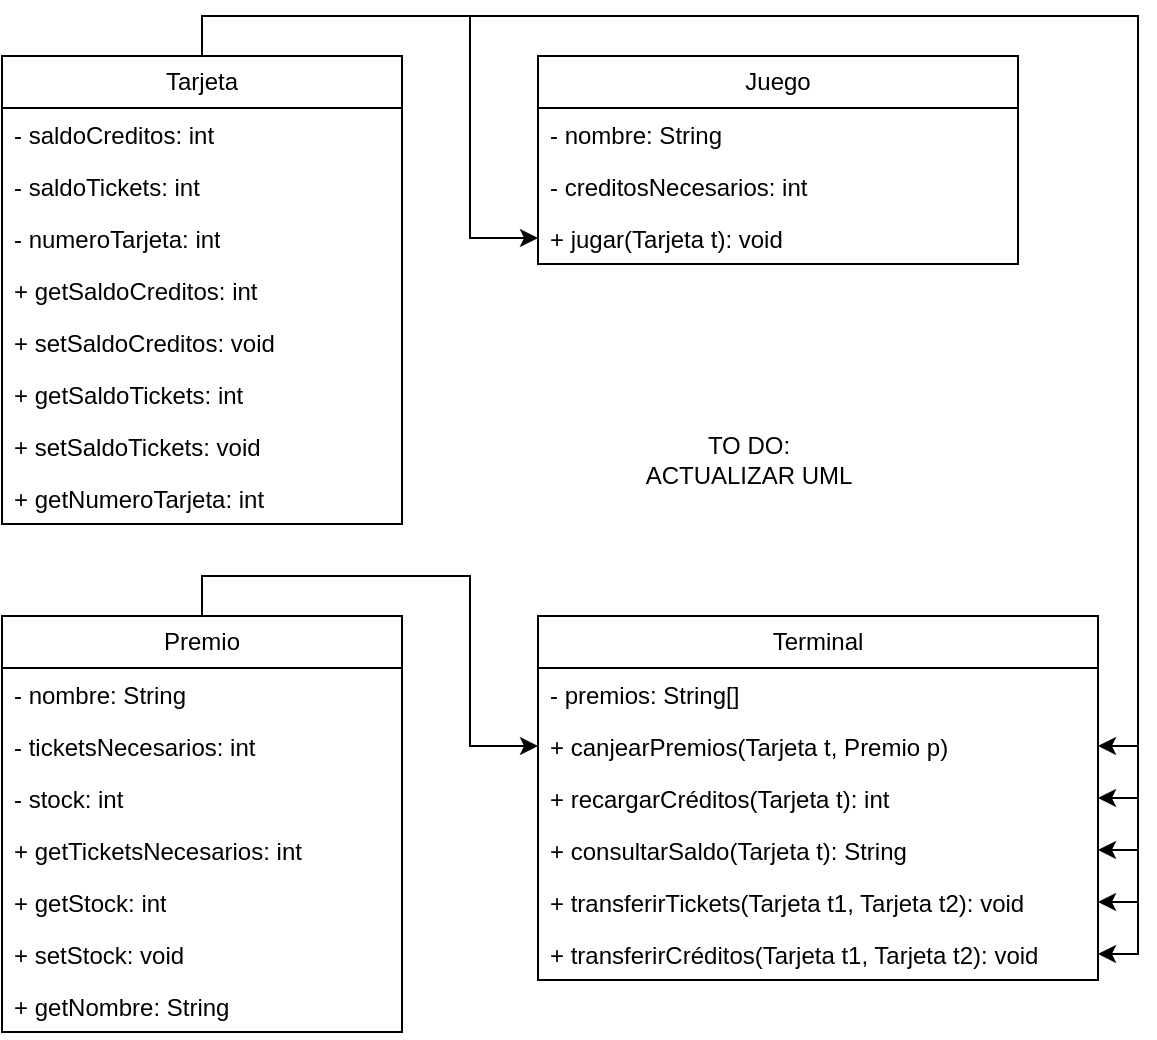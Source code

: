 <mxfile version="22.1.7" type="device">
  <diagram name="Página-1" id="wa5kcKq3e18CeOB7k1VS">
    <mxGraphModel dx="1230" dy="1056" grid="0" gridSize="10" guides="1" tooltips="1" connect="1" arrows="1" fold="1" page="0" pageScale="1" pageWidth="827" pageHeight="1169" math="0" shadow="0">
      <root>
        <mxCell id="0" />
        <mxCell id="1" parent="0" />
        <mxCell id="WLBWabcwObhpdfPszSkB-5" style="edgeStyle=orthogonalEdgeStyle;rounded=0;orthogonalLoop=1;jettySize=auto;html=1;exitX=0.5;exitY=0;exitDx=0;exitDy=0;entryX=0;entryY=0.5;entryDx=0;entryDy=0;" edge="1" parent="1" source="PjZ2b1iuHEPJoVRlskKN-1" target="PjZ2b1iuHEPJoVRlskKN-8">
          <mxGeometry relative="1" as="geometry" />
        </mxCell>
        <mxCell id="WLBWabcwObhpdfPszSkB-7" style="edgeStyle=orthogonalEdgeStyle;rounded=0;orthogonalLoop=1;jettySize=auto;html=1;exitX=0.5;exitY=0;exitDx=0;exitDy=0;entryX=1;entryY=0.5;entryDx=0;entryDy=0;" edge="1" parent="1" source="PjZ2b1iuHEPJoVRlskKN-1" target="WLBWabcwObhpdfPszSkB-1">
          <mxGeometry relative="1" as="geometry" />
        </mxCell>
        <mxCell id="WLBWabcwObhpdfPszSkB-8" style="edgeStyle=orthogonalEdgeStyle;rounded=0;orthogonalLoop=1;jettySize=auto;html=1;exitX=0.5;exitY=0;exitDx=0;exitDy=0;entryX=1;entryY=0.5;entryDx=0;entryDy=0;" edge="1" parent="1" source="PjZ2b1iuHEPJoVRlskKN-1" target="PjZ2b1iuHEPJoVRlskKN-18">
          <mxGeometry relative="1" as="geometry" />
        </mxCell>
        <mxCell id="WLBWabcwObhpdfPszSkB-9" style="edgeStyle=orthogonalEdgeStyle;rounded=0;orthogonalLoop=1;jettySize=auto;html=1;exitX=0.5;exitY=0;exitDx=0;exitDy=0;entryX=1;entryY=0.5;entryDx=0;entryDy=0;" edge="1" parent="1" source="PjZ2b1iuHEPJoVRlskKN-1" target="PjZ2b1iuHEPJoVRlskKN-20">
          <mxGeometry relative="1" as="geometry" />
        </mxCell>
        <mxCell id="WLBWabcwObhpdfPszSkB-10" style="edgeStyle=orthogonalEdgeStyle;rounded=0;orthogonalLoop=1;jettySize=auto;html=1;exitX=0.5;exitY=0;exitDx=0;exitDy=0;entryX=1;entryY=0.5;entryDx=0;entryDy=0;" edge="1" parent="1" source="PjZ2b1iuHEPJoVRlskKN-1" target="PjZ2b1iuHEPJoVRlskKN-21">
          <mxGeometry relative="1" as="geometry" />
        </mxCell>
        <mxCell id="WLBWabcwObhpdfPszSkB-12" style="edgeStyle=orthogonalEdgeStyle;rounded=0;orthogonalLoop=1;jettySize=auto;html=1;exitX=0.5;exitY=0;exitDx=0;exitDy=0;entryX=1;entryY=0.5;entryDx=0;entryDy=0;" edge="1" parent="1" source="PjZ2b1iuHEPJoVRlskKN-1" target="WLBWabcwObhpdfPszSkB-3">
          <mxGeometry relative="1" as="geometry" />
        </mxCell>
        <mxCell id="PjZ2b1iuHEPJoVRlskKN-1" value="Tarjeta" style="swimlane;fontStyle=0;childLayout=stackLayout;horizontal=1;startSize=26;fillColor=none;horizontalStack=0;resizeParent=1;resizeParentMax=0;resizeLast=0;collapsible=1;marginBottom=0;whiteSpace=wrap;html=1;" parent="1" vertex="1">
          <mxGeometry width="200" height="234" as="geometry" />
        </mxCell>
        <mxCell id="PjZ2b1iuHEPJoVRlskKN-2" value="- saldoCreditos: int" style="text;strokeColor=none;fillColor=none;align=left;verticalAlign=top;spacingLeft=4;spacingRight=4;overflow=hidden;rotatable=0;points=[[0,0.5],[1,0.5]];portConstraint=eastwest;whiteSpace=wrap;html=1;" parent="PjZ2b1iuHEPJoVRlskKN-1" vertex="1">
          <mxGeometry y="26" width="200" height="26" as="geometry" />
        </mxCell>
        <mxCell id="PjZ2b1iuHEPJoVRlskKN-3" value="- saldoTickets: int" style="text;strokeColor=none;fillColor=none;align=left;verticalAlign=top;spacingLeft=4;spacingRight=4;overflow=hidden;rotatable=0;points=[[0,0.5],[1,0.5]];portConstraint=eastwest;whiteSpace=wrap;html=1;" parent="PjZ2b1iuHEPJoVRlskKN-1" vertex="1">
          <mxGeometry y="52" width="200" height="26" as="geometry" />
        </mxCell>
        <mxCell id="PjZ2b1iuHEPJoVRlskKN-4" value="- numeroTarjeta: int" style="text;strokeColor=none;fillColor=none;align=left;verticalAlign=top;spacingLeft=4;spacingRight=4;overflow=hidden;rotatable=0;points=[[0,0.5],[1,0.5]];portConstraint=eastwest;whiteSpace=wrap;html=1;" parent="PjZ2b1iuHEPJoVRlskKN-1" vertex="1">
          <mxGeometry y="78" width="200" height="26" as="geometry" />
        </mxCell>
        <mxCell id="cTf_eGv-bGiG5YdIAFfl-2" value="+ getSaldoCreditos: int" style="text;strokeColor=none;fillColor=none;align=left;verticalAlign=top;spacingLeft=4;spacingRight=4;overflow=hidden;rotatable=0;points=[[0,0.5],[1,0.5]];portConstraint=eastwest;whiteSpace=wrap;html=1;" parent="PjZ2b1iuHEPJoVRlskKN-1" vertex="1">
          <mxGeometry y="104" width="200" height="26" as="geometry" />
        </mxCell>
        <mxCell id="cTf_eGv-bGiG5YdIAFfl-3" value="+ setSaldoCreditos: void" style="text;strokeColor=none;fillColor=none;align=left;verticalAlign=top;spacingLeft=4;spacingRight=4;overflow=hidden;rotatable=0;points=[[0,0.5],[1,0.5]];portConstraint=eastwest;whiteSpace=wrap;html=1;" parent="PjZ2b1iuHEPJoVRlskKN-1" vertex="1">
          <mxGeometry y="130" width="200" height="26" as="geometry" />
        </mxCell>
        <mxCell id="cTf_eGv-bGiG5YdIAFfl-4" value="+ getSaldoTickets: int" style="text;strokeColor=none;fillColor=none;align=left;verticalAlign=top;spacingLeft=4;spacingRight=4;overflow=hidden;rotatable=0;points=[[0,0.5],[1,0.5]];portConstraint=eastwest;whiteSpace=wrap;html=1;" parent="PjZ2b1iuHEPJoVRlskKN-1" vertex="1">
          <mxGeometry y="156" width="200" height="26" as="geometry" />
        </mxCell>
        <mxCell id="cTf_eGv-bGiG5YdIAFfl-5" value="+ setSaldoTickets: void" style="text;strokeColor=none;fillColor=none;align=left;verticalAlign=top;spacingLeft=4;spacingRight=4;overflow=hidden;rotatable=0;points=[[0,0.5],[1,0.5]];portConstraint=eastwest;whiteSpace=wrap;html=1;" parent="PjZ2b1iuHEPJoVRlskKN-1" vertex="1">
          <mxGeometry y="182" width="200" height="26" as="geometry" />
        </mxCell>
        <mxCell id="cTf_eGv-bGiG5YdIAFfl-6" value="+ getNumeroTarjeta: int" style="text;strokeColor=none;fillColor=none;align=left;verticalAlign=top;spacingLeft=4;spacingRight=4;overflow=hidden;rotatable=0;points=[[0,0.5],[1,0.5]];portConstraint=eastwest;whiteSpace=wrap;html=1;" parent="PjZ2b1iuHEPJoVRlskKN-1" vertex="1">
          <mxGeometry y="208" width="200" height="26" as="geometry" />
        </mxCell>
        <mxCell id="PjZ2b1iuHEPJoVRlskKN-5" value="Juego" style="swimlane;fontStyle=0;childLayout=stackLayout;horizontal=1;startSize=26;fillColor=none;horizontalStack=0;resizeParent=1;resizeParentMax=0;resizeLast=0;collapsible=1;marginBottom=0;whiteSpace=wrap;html=1;" parent="1" vertex="1">
          <mxGeometry x="268" width="240" height="104" as="geometry">
            <mxRectangle x="360" y="40" width="100" height="30" as="alternateBounds" />
          </mxGeometry>
        </mxCell>
        <mxCell id="PjZ2b1iuHEPJoVRlskKN-6" value="- nombre: String" style="text;strokeColor=none;fillColor=none;align=left;verticalAlign=top;spacingLeft=4;spacingRight=4;overflow=hidden;rotatable=0;points=[[0,0.5],[1,0.5]];portConstraint=eastwest;whiteSpace=wrap;html=1;" parent="PjZ2b1iuHEPJoVRlskKN-5" vertex="1">
          <mxGeometry y="26" width="240" height="26" as="geometry" />
        </mxCell>
        <mxCell id="PjZ2b1iuHEPJoVRlskKN-7" value="- creditosNecesarios: int" style="text;strokeColor=none;fillColor=none;align=left;verticalAlign=top;spacingLeft=4;spacingRight=4;overflow=hidden;rotatable=0;points=[[0,0.5],[1,0.5]];portConstraint=eastwest;whiteSpace=wrap;html=1;" parent="PjZ2b1iuHEPJoVRlskKN-5" vertex="1">
          <mxGeometry y="52" width="240" height="26" as="geometry" />
        </mxCell>
        <mxCell id="PjZ2b1iuHEPJoVRlskKN-8" value="+ jugar(Tarjeta t): void" style="text;strokeColor=none;fillColor=none;align=left;verticalAlign=top;spacingLeft=4;spacingRight=4;overflow=hidden;rotatable=0;points=[[0,0.5],[1,0.5]];portConstraint=eastwest;whiteSpace=wrap;html=1;" parent="PjZ2b1iuHEPJoVRlskKN-5" vertex="1">
          <mxGeometry y="78" width="240" height="26" as="geometry" />
        </mxCell>
        <mxCell id="WLBWabcwObhpdfPszSkB-6" style="edgeStyle=orthogonalEdgeStyle;rounded=0;orthogonalLoop=1;jettySize=auto;html=1;exitX=0.5;exitY=0;exitDx=0;exitDy=0;entryX=0;entryY=0.5;entryDx=0;entryDy=0;" edge="1" parent="1" source="PjZ2b1iuHEPJoVRlskKN-14" target="WLBWabcwObhpdfPszSkB-1">
          <mxGeometry relative="1" as="geometry" />
        </mxCell>
        <mxCell id="PjZ2b1iuHEPJoVRlskKN-14" value="Premio" style="swimlane;fontStyle=0;childLayout=stackLayout;horizontal=1;startSize=26;fillColor=none;horizontalStack=0;resizeParent=1;resizeParentMax=0;resizeLast=0;collapsible=1;marginBottom=0;whiteSpace=wrap;html=1;" parent="1" vertex="1">
          <mxGeometry y="280" width="200" height="208" as="geometry" />
        </mxCell>
        <mxCell id="PjZ2b1iuHEPJoVRlskKN-15" value="- nombre: String" style="text;strokeColor=none;fillColor=none;align=left;verticalAlign=top;spacingLeft=4;spacingRight=4;overflow=hidden;rotatable=0;points=[[0,0.5],[1,0.5]];portConstraint=eastwest;whiteSpace=wrap;html=1;" parent="PjZ2b1iuHEPJoVRlskKN-14" vertex="1">
          <mxGeometry y="26" width="200" height="26" as="geometry" />
        </mxCell>
        <mxCell id="PjZ2b1iuHEPJoVRlskKN-16" value="- ticketsNecesarios: int" style="text;strokeColor=none;fillColor=none;align=left;verticalAlign=top;spacingLeft=4;spacingRight=4;overflow=hidden;rotatable=0;points=[[0,0.5],[1,0.5]];portConstraint=eastwest;whiteSpace=wrap;html=1;" parent="PjZ2b1iuHEPJoVRlskKN-14" vertex="1">
          <mxGeometry y="52" width="200" height="26" as="geometry" />
        </mxCell>
        <mxCell id="PjZ2b1iuHEPJoVRlskKN-17" value="- stock: int" style="text;strokeColor=none;fillColor=none;align=left;verticalAlign=top;spacingLeft=4;spacingRight=4;overflow=hidden;rotatable=0;points=[[0,0.5],[1,0.5]];portConstraint=eastwest;whiteSpace=wrap;html=1;" parent="PjZ2b1iuHEPJoVRlskKN-14" vertex="1">
          <mxGeometry y="78" width="200" height="26" as="geometry" />
        </mxCell>
        <mxCell id="cTf_eGv-bGiG5YdIAFfl-10" value="+ getTicketsNecesarios: int" style="text;strokeColor=none;fillColor=none;align=left;verticalAlign=top;spacingLeft=4;spacingRight=4;overflow=hidden;rotatable=0;points=[[0,0.5],[1,0.5]];portConstraint=eastwest;whiteSpace=wrap;html=1;" parent="PjZ2b1iuHEPJoVRlskKN-14" vertex="1">
          <mxGeometry y="104" width="200" height="26" as="geometry" />
        </mxCell>
        <mxCell id="cTf_eGv-bGiG5YdIAFfl-11" value="+ getStock: int" style="text;strokeColor=none;fillColor=none;align=left;verticalAlign=top;spacingLeft=4;spacingRight=4;overflow=hidden;rotatable=0;points=[[0,0.5],[1,0.5]];portConstraint=eastwest;whiteSpace=wrap;html=1;" parent="PjZ2b1iuHEPJoVRlskKN-14" vertex="1">
          <mxGeometry y="130" width="200" height="26" as="geometry" />
        </mxCell>
        <mxCell id="cTf_eGv-bGiG5YdIAFfl-12" value="+ setStock: void" style="text;strokeColor=none;fillColor=none;align=left;verticalAlign=top;spacingLeft=4;spacingRight=4;overflow=hidden;rotatable=0;points=[[0,0.5],[1,0.5]];portConstraint=eastwest;whiteSpace=wrap;html=1;" parent="PjZ2b1iuHEPJoVRlskKN-14" vertex="1">
          <mxGeometry y="156" width="200" height="26" as="geometry" />
        </mxCell>
        <mxCell id="cTf_eGv-bGiG5YdIAFfl-13" value="+ getNombre: String" style="text;strokeColor=none;fillColor=none;align=left;verticalAlign=top;spacingLeft=4;spacingRight=4;overflow=hidden;rotatable=0;points=[[0,0.5],[1,0.5]];portConstraint=eastwest;whiteSpace=wrap;html=1;" parent="PjZ2b1iuHEPJoVRlskKN-14" vertex="1">
          <mxGeometry y="182" width="200" height="26" as="geometry" />
        </mxCell>
        <mxCell id="PjZ2b1iuHEPJoVRlskKN-18" value="Terminal" style="swimlane;fontStyle=0;childLayout=stackLayout;horizontal=1;startSize=26;fillColor=none;horizontalStack=0;resizeParent=1;resizeParentMax=0;resizeLast=0;collapsible=1;marginBottom=0;whiteSpace=wrap;html=1;" parent="1" vertex="1">
          <mxGeometry x="268" y="280" width="280" height="182" as="geometry" />
        </mxCell>
        <mxCell id="PjZ2b1iuHEPJoVRlskKN-22" value="- premios: String[]" style="text;strokeColor=none;fillColor=none;align=left;verticalAlign=top;spacingLeft=4;spacingRight=4;overflow=hidden;rotatable=0;points=[[0,0.5],[1,0.5]];portConstraint=eastwest;whiteSpace=wrap;html=1;" parent="PjZ2b1iuHEPJoVRlskKN-18" vertex="1">
          <mxGeometry y="26" width="280" height="26" as="geometry" />
        </mxCell>
        <mxCell id="WLBWabcwObhpdfPszSkB-1" value="+ canjearPremios(Tarjeta t, Premio p)" style="text;strokeColor=none;fillColor=none;align=left;verticalAlign=top;spacingLeft=4;spacingRight=4;overflow=hidden;rotatable=0;points=[[0,0.5],[1,0.5]];portConstraint=eastwest;whiteSpace=wrap;html=1;" vertex="1" parent="PjZ2b1iuHEPJoVRlskKN-18">
          <mxGeometry y="52" width="280" height="26" as="geometry" />
        </mxCell>
        <mxCell id="PjZ2b1iuHEPJoVRlskKN-19" value="+ recargarCréditos(Tarjeta t): int" style="text;strokeColor=none;fillColor=none;align=left;verticalAlign=top;spacingLeft=4;spacingRight=4;overflow=hidden;rotatable=0;points=[[0,0.5],[1,0.5]];portConstraint=eastwest;whiteSpace=wrap;html=1;" parent="PjZ2b1iuHEPJoVRlskKN-18" vertex="1">
          <mxGeometry y="78" width="280" height="26" as="geometry" />
        </mxCell>
        <mxCell id="PjZ2b1iuHEPJoVRlskKN-20" value="+ consultarSaldo(Tarjeta t): String" style="text;strokeColor=none;fillColor=none;align=left;verticalAlign=top;spacingLeft=4;spacingRight=4;overflow=hidden;rotatable=0;points=[[0,0.5],[1,0.5]];portConstraint=eastwest;whiteSpace=wrap;html=1;" parent="PjZ2b1iuHEPJoVRlskKN-18" vertex="1">
          <mxGeometry y="104" width="280" height="26" as="geometry" />
        </mxCell>
        <mxCell id="PjZ2b1iuHEPJoVRlskKN-21" value="+ transferirTickets(Tarjeta t1, Tarjeta t2): void" style="text;strokeColor=none;fillColor=none;align=left;verticalAlign=top;spacingLeft=4;spacingRight=4;overflow=hidden;rotatable=0;points=[[0,0.5],[1,0.5]];portConstraint=eastwest;whiteSpace=wrap;html=1;" parent="PjZ2b1iuHEPJoVRlskKN-18" vertex="1">
          <mxGeometry y="130" width="280" height="26" as="geometry" />
        </mxCell>
        <mxCell id="WLBWabcwObhpdfPszSkB-3" value="+ transferirCréditos(Tarjeta t1, Tarjeta t2): void" style="text;strokeColor=none;fillColor=none;align=left;verticalAlign=top;spacingLeft=4;spacingRight=4;overflow=hidden;rotatable=0;points=[[0,0.5],[1,0.5]];portConstraint=eastwest;whiteSpace=wrap;html=1;" vertex="1" parent="PjZ2b1iuHEPJoVRlskKN-18">
          <mxGeometry y="156" width="280" height="26" as="geometry" />
        </mxCell>
        <mxCell id="WLBWabcwObhpdfPszSkB-2" value="&lt;div&gt;TO DO:&lt;/div&gt;&lt;div&gt;ACTUALIZAR UML&lt;/div&gt;" style="text;html=1;align=center;verticalAlign=middle;resizable=0;points=[];autosize=1;strokeColor=none;fillColor=none;" vertex="1" parent="1">
          <mxGeometry x="313" y="181" width="120" height="41" as="geometry" />
        </mxCell>
      </root>
    </mxGraphModel>
  </diagram>
</mxfile>
